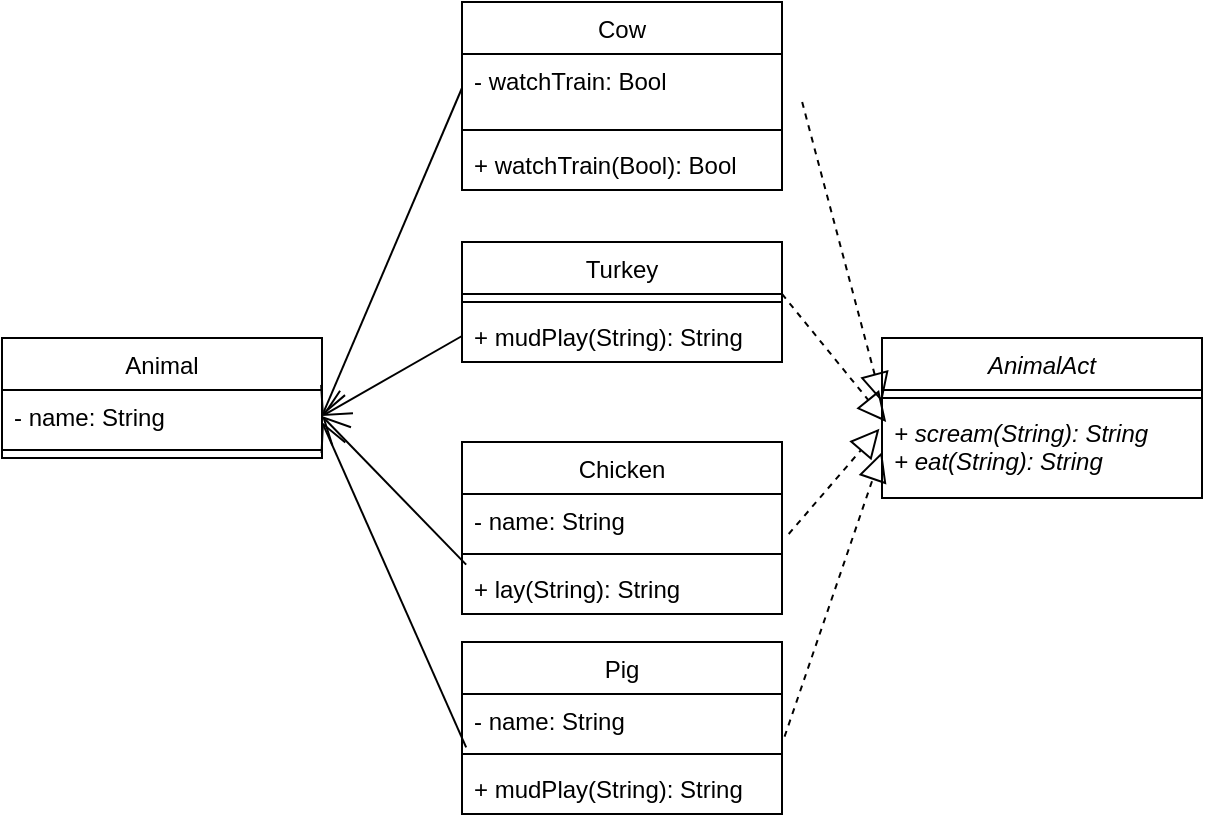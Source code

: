 <mxfile version="14.5.4" type="github">
  <diagram id="7LXnOxf6NiID_ztlwNE3" name="Page-1">
    <mxGraphModel dx="2062" dy="1123" grid="1" gridSize="10" guides="1" tooltips="1" connect="1" arrows="1" fold="1" page="1" pageScale="1" pageWidth="827" pageHeight="1169" math="0" shadow="0">
      <root>
        <mxCell id="0" />
        <mxCell id="1" parent="0" />
        <mxCell id="THNoNQ1EpEreTjVQ4AFf-19" value="AnimalAct" style="swimlane;fontStyle=2;align=center;verticalAlign=top;childLayout=stackLayout;horizontal=1;startSize=26;horizontalStack=0;resizeParent=1;resizeParentMax=0;resizeLast=0;collapsible=1;marginBottom=0;" vertex="1" parent="1">
          <mxGeometry x="450" y="328" width="160" height="80" as="geometry" />
        </mxCell>
        <mxCell id="THNoNQ1EpEreTjVQ4AFf-21" value="" style="line;strokeWidth=1;fillColor=none;align=left;verticalAlign=middle;spacingTop=-1;spacingLeft=3;spacingRight=3;rotatable=0;labelPosition=right;points=[];portConstraint=eastwest;" vertex="1" parent="THNoNQ1EpEreTjVQ4AFf-19">
          <mxGeometry y="26" width="160" height="8" as="geometry" />
        </mxCell>
        <mxCell id="THNoNQ1EpEreTjVQ4AFf-22" value="+ scream(String): String&#xa;+ eat(String): String" style="text;strokeColor=none;fillColor=none;align=left;verticalAlign=top;spacingLeft=4;spacingRight=4;overflow=hidden;rotatable=0;points=[[0,0.5],[1,0.5]];portConstraint=eastwest;fontStyle=2" vertex="1" parent="THNoNQ1EpEreTjVQ4AFf-19">
          <mxGeometry y="34" width="160" height="46" as="geometry" />
        </mxCell>
        <mxCell id="THNoNQ1EpEreTjVQ4AFf-23" value="Pig" style="swimlane;fontStyle=0;align=center;verticalAlign=top;childLayout=stackLayout;horizontal=1;startSize=26;horizontalStack=0;resizeParent=1;resizeParentMax=0;resizeLast=0;collapsible=1;marginBottom=0;" vertex="1" parent="1">
          <mxGeometry x="240" y="480" width="160" height="86" as="geometry" />
        </mxCell>
        <mxCell id="THNoNQ1EpEreTjVQ4AFf-24" value="- name: String" style="text;strokeColor=none;fillColor=none;align=left;verticalAlign=top;spacingLeft=4;spacingRight=4;overflow=hidden;rotatable=0;points=[[0,0.5],[1,0.5]];portConstraint=eastwest;" vertex="1" parent="THNoNQ1EpEreTjVQ4AFf-23">
          <mxGeometry y="26" width="160" height="26" as="geometry" />
        </mxCell>
        <mxCell id="THNoNQ1EpEreTjVQ4AFf-25" value="" style="line;strokeWidth=1;fillColor=none;align=left;verticalAlign=middle;spacingTop=-1;spacingLeft=3;spacingRight=3;rotatable=0;labelPosition=right;points=[];portConstraint=eastwest;" vertex="1" parent="THNoNQ1EpEreTjVQ4AFf-23">
          <mxGeometry y="52" width="160" height="8" as="geometry" />
        </mxCell>
        <mxCell id="THNoNQ1EpEreTjVQ4AFf-26" value="+ mudPlay(String): String" style="text;strokeColor=none;fillColor=none;align=left;verticalAlign=top;spacingLeft=4;spacingRight=4;overflow=hidden;rotatable=0;points=[[0,0.5],[1,0.5]];portConstraint=eastwest;" vertex="1" parent="THNoNQ1EpEreTjVQ4AFf-23">
          <mxGeometry y="60" width="160" height="26" as="geometry" />
        </mxCell>
        <mxCell id="THNoNQ1EpEreTjVQ4AFf-27" value="" style="endArrow=block;dashed=1;endFill=0;endSize=12;html=1;exitX=1.008;exitY=0.821;exitDx=0;exitDy=0;exitPerimeter=0;entryX=0;entryY=0.5;entryDx=0;entryDy=0;" edge="1" parent="1" source="THNoNQ1EpEreTjVQ4AFf-24" target="THNoNQ1EpEreTjVQ4AFf-22">
          <mxGeometry width="160" relative="1" as="geometry">
            <mxPoint x="330" y="610" as="sourcePoint" />
            <mxPoint x="490" y="610" as="targetPoint" />
          </mxGeometry>
        </mxCell>
        <mxCell id="THNoNQ1EpEreTjVQ4AFf-28" value="Chicken" style="swimlane;fontStyle=0;align=center;verticalAlign=top;childLayout=stackLayout;horizontal=1;startSize=26;horizontalStack=0;resizeParent=1;resizeParentMax=0;resizeLast=0;collapsible=1;marginBottom=0;" vertex="1" parent="1">
          <mxGeometry x="240" y="380" width="160" height="86" as="geometry" />
        </mxCell>
        <mxCell id="THNoNQ1EpEreTjVQ4AFf-29" value="- name: String" style="text;strokeColor=none;fillColor=none;align=left;verticalAlign=top;spacingLeft=4;spacingRight=4;overflow=hidden;rotatable=0;points=[[0,0.5],[1,0.5]];portConstraint=eastwest;" vertex="1" parent="THNoNQ1EpEreTjVQ4AFf-28">
          <mxGeometry y="26" width="160" height="26" as="geometry" />
        </mxCell>
        <mxCell id="THNoNQ1EpEreTjVQ4AFf-30" value="" style="line;strokeWidth=1;fillColor=none;align=left;verticalAlign=middle;spacingTop=-1;spacingLeft=3;spacingRight=3;rotatable=0;labelPosition=right;points=[];portConstraint=eastwest;" vertex="1" parent="THNoNQ1EpEreTjVQ4AFf-28">
          <mxGeometry y="52" width="160" height="8" as="geometry" />
        </mxCell>
        <mxCell id="THNoNQ1EpEreTjVQ4AFf-31" value="+ lay(String): String" style="text;strokeColor=none;fillColor=none;align=left;verticalAlign=top;spacingLeft=4;spacingRight=4;overflow=hidden;rotatable=0;points=[[0,0.5],[1,0.5]];portConstraint=eastwest;" vertex="1" parent="THNoNQ1EpEreTjVQ4AFf-28">
          <mxGeometry y="60" width="160" height="26" as="geometry" />
        </mxCell>
        <mxCell id="THNoNQ1EpEreTjVQ4AFf-32" value="" style="endArrow=block;dashed=1;endFill=0;endSize=12;html=1;exitX=1.021;exitY=0.769;exitDx=0;exitDy=0;exitPerimeter=0;entryX=-0.008;entryY=0.246;entryDx=0;entryDy=0;entryPerimeter=0;" edge="1" parent="1" source="THNoNQ1EpEreTjVQ4AFf-29" target="THNoNQ1EpEreTjVQ4AFf-22">
          <mxGeometry width="160" relative="1" as="geometry">
            <mxPoint x="330" y="610" as="sourcePoint" />
            <mxPoint x="490" y="610" as="targetPoint" />
          </mxGeometry>
        </mxCell>
        <mxCell id="THNoNQ1EpEreTjVQ4AFf-33" value="Turkey" style="swimlane;fontStyle=0;align=center;verticalAlign=top;childLayout=stackLayout;horizontal=1;startSize=26;horizontalStack=0;resizeParent=1;resizeParentMax=0;resizeLast=0;collapsible=1;marginBottom=0;" vertex="1" parent="1">
          <mxGeometry x="240" y="280" width="160" height="60" as="geometry" />
        </mxCell>
        <mxCell id="THNoNQ1EpEreTjVQ4AFf-35" value="" style="line;strokeWidth=1;fillColor=none;align=left;verticalAlign=middle;spacingTop=-1;spacingLeft=3;spacingRight=3;rotatable=0;labelPosition=right;points=[];portConstraint=eastwest;" vertex="1" parent="THNoNQ1EpEreTjVQ4AFf-33">
          <mxGeometry y="26" width="160" height="8" as="geometry" />
        </mxCell>
        <mxCell id="THNoNQ1EpEreTjVQ4AFf-36" value="+ mudPlay(String): String" style="text;strokeColor=none;fillColor=none;align=left;verticalAlign=top;spacingLeft=4;spacingRight=4;overflow=hidden;rotatable=0;points=[[0,0.5],[1,0.5]];portConstraint=eastwest;" vertex="1" parent="THNoNQ1EpEreTjVQ4AFf-33">
          <mxGeometry y="34" width="160" height="26" as="geometry" />
        </mxCell>
        <mxCell id="THNoNQ1EpEreTjVQ4AFf-37" value="" style="endArrow=block;dashed=1;endFill=0;endSize=12;html=1;exitX=1;exitY=-0.308;exitDx=0;exitDy=0;exitPerimeter=0;entryX=0.013;entryY=0.174;entryDx=0;entryDy=0;entryPerimeter=0;" edge="1" parent="1" source="THNoNQ1EpEreTjVQ4AFf-36" target="THNoNQ1EpEreTjVQ4AFf-22">
          <mxGeometry width="160" relative="1" as="geometry">
            <mxPoint x="430" y="610" as="sourcePoint" />
            <mxPoint x="590" y="610" as="targetPoint" />
          </mxGeometry>
        </mxCell>
        <mxCell id="THNoNQ1EpEreTjVQ4AFf-38" value="Cow" style="swimlane;fontStyle=0;align=center;verticalAlign=top;childLayout=stackLayout;horizontal=1;startSize=26;horizontalStack=0;resizeParent=1;resizeParentMax=0;resizeLast=0;collapsible=1;marginBottom=0;" vertex="1" parent="1">
          <mxGeometry x="240" y="160" width="160" height="94" as="geometry" />
        </mxCell>
        <mxCell id="THNoNQ1EpEreTjVQ4AFf-39" value="- watchTrain: Bool" style="text;strokeColor=none;fillColor=none;align=left;verticalAlign=top;spacingLeft=4;spacingRight=4;overflow=hidden;rotatable=0;points=[[0,0.5],[1,0.5]];portConstraint=eastwest;" vertex="1" parent="THNoNQ1EpEreTjVQ4AFf-38">
          <mxGeometry y="26" width="160" height="34" as="geometry" />
        </mxCell>
        <mxCell id="THNoNQ1EpEreTjVQ4AFf-40" value="" style="line;strokeWidth=1;fillColor=none;align=left;verticalAlign=middle;spacingTop=-1;spacingLeft=3;spacingRight=3;rotatable=0;labelPosition=right;points=[];portConstraint=eastwest;" vertex="1" parent="THNoNQ1EpEreTjVQ4AFf-38">
          <mxGeometry y="60" width="160" height="8" as="geometry" />
        </mxCell>
        <mxCell id="THNoNQ1EpEreTjVQ4AFf-41" value="+ watchTrain(Bool): Bool" style="text;strokeColor=none;fillColor=none;align=left;verticalAlign=top;spacingLeft=4;spacingRight=4;overflow=hidden;rotatable=0;points=[[0,0.5],[1,0.5]];portConstraint=eastwest;" vertex="1" parent="THNoNQ1EpEreTjVQ4AFf-38">
          <mxGeometry y="68" width="160" height="26" as="geometry" />
        </mxCell>
        <mxCell id="THNoNQ1EpEreTjVQ4AFf-43" value="" style="endArrow=block;dashed=1;endFill=0;endSize=12;html=1;exitX=1.063;exitY=0.706;exitDx=0;exitDy=0;exitPerimeter=0;" edge="1" parent="1" source="THNoNQ1EpEreTjVQ4AFf-39">
          <mxGeometry width="160" relative="1" as="geometry">
            <mxPoint x="450" y="230" as="sourcePoint" />
            <mxPoint x="450" y="360" as="targetPoint" />
          </mxGeometry>
        </mxCell>
        <mxCell id="THNoNQ1EpEreTjVQ4AFf-44" value="Animal" style="swimlane;fontStyle=0;align=center;verticalAlign=top;childLayout=stackLayout;horizontal=1;startSize=26;horizontalStack=0;resizeParent=1;resizeParentMax=0;resizeLast=0;collapsible=1;marginBottom=0;" vertex="1" parent="1">
          <mxGeometry x="10" y="328" width="160" height="60" as="geometry" />
        </mxCell>
        <mxCell id="THNoNQ1EpEreTjVQ4AFf-45" value="- name: String" style="text;strokeColor=none;fillColor=none;align=left;verticalAlign=top;spacingLeft=4;spacingRight=4;overflow=hidden;rotatable=0;points=[[0,0.5],[1,0.5]];portConstraint=eastwest;" vertex="1" parent="THNoNQ1EpEreTjVQ4AFf-44">
          <mxGeometry y="26" width="160" height="26" as="geometry" />
        </mxCell>
        <mxCell id="THNoNQ1EpEreTjVQ4AFf-46" value="" style="line;strokeWidth=1;fillColor=none;align=left;verticalAlign=middle;spacingTop=-1;spacingLeft=3;spacingRight=3;rotatable=0;labelPosition=right;points=[];portConstraint=eastwest;" vertex="1" parent="THNoNQ1EpEreTjVQ4AFf-44">
          <mxGeometry y="52" width="160" height="8" as="geometry" />
        </mxCell>
        <mxCell id="THNoNQ1EpEreTjVQ4AFf-52" value="" style="endArrow=open;endFill=1;endSize=12;html=1;exitX=0;exitY=0.5;exitDx=0;exitDy=0;entryX=1;entryY=0.5;entryDx=0;entryDy=0;" edge="1" parent="1" source="THNoNQ1EpEreTjVQ4AFf-39" target="THNoNQ1EpEreTjVQ4AFf-45">
          <mxGeometry width="160" relative="1" as="geometry">
            <mxPoint x="50" y="260" as="sourcePoint" />
            <mxPoint x="210" y="260" as="targetPoint" />
          </mxGeometry>
        </mxCell>
        <mxCell id="THNoNQ1EpEreTjVQ4AFf-53" value="" style="endArrow=open;endFill=1;endSize=12;html=1;exitX=0;exitY=0.5;exitDx=0;exitDy=0;entryX=1;entryY=0.5;entryDx=0;entryDy=0;" edge="1" parent="1" source="THNoNQ1EpEreTjVQ4AFf-36" target="THNoNQ1EpEreTjVQ4AFf-45">
          <mxGeometry width="160" relative="1" as="geometry">
            <mxPoint x="60" y="780" as="sourcePoint" />
            <mxPoint x="220" y="780" as="targetPoint" />
          </mxGeometry>
        </mxCell>
        <mxCell id="THNoNQ1EpEreTjVQ4AFf-54" value="" style="endArrow=open;endFill=1;endSize=12;html=1;exitX=0.013;exitY=0.051;exitDx=0;exitDy=0;exitPerimeter=0;entryX=1;entryY=0.5;entryDx=0;entryDy=0;" edge="1" parent="1" source="THNoNQ1EpEreTjVQ4AFf-31" target="THNoNQ1EpEreTjVQ4AFf-45">
          <mxGeometry width="160" relative="1" as="geometry">
            <mxPoint x="100" y="630" as="sourcePoint" />
            <mxPoint x="260" y="630" as="targetPoint" />
          </mxGeometry>
        </mxCell>
        <mxCell id="THNoNQ1EpEreTjVQ4AFf-55" value="" style="endArrow=open;endFill=1;endSize=12;html=1;exitX=0.013;exitY=1.026;exitDx=0;exitDy=0;exitPerimeter=0;" edge="1" parent="1" source="THNoNQ1EpEreTjVQ4AFf-24">
          <mxGeometry width="160" relative="1" as="geometry">
            <mxPoint x="220" y="730" as="sourcePoint" />
            <mxPoint x="170" y="370" as="targetPoint" />
          </mxGeometry>
        </mxCell>
      </root>
    </mxGraphModel>
  </diagram>
</mxfile>
